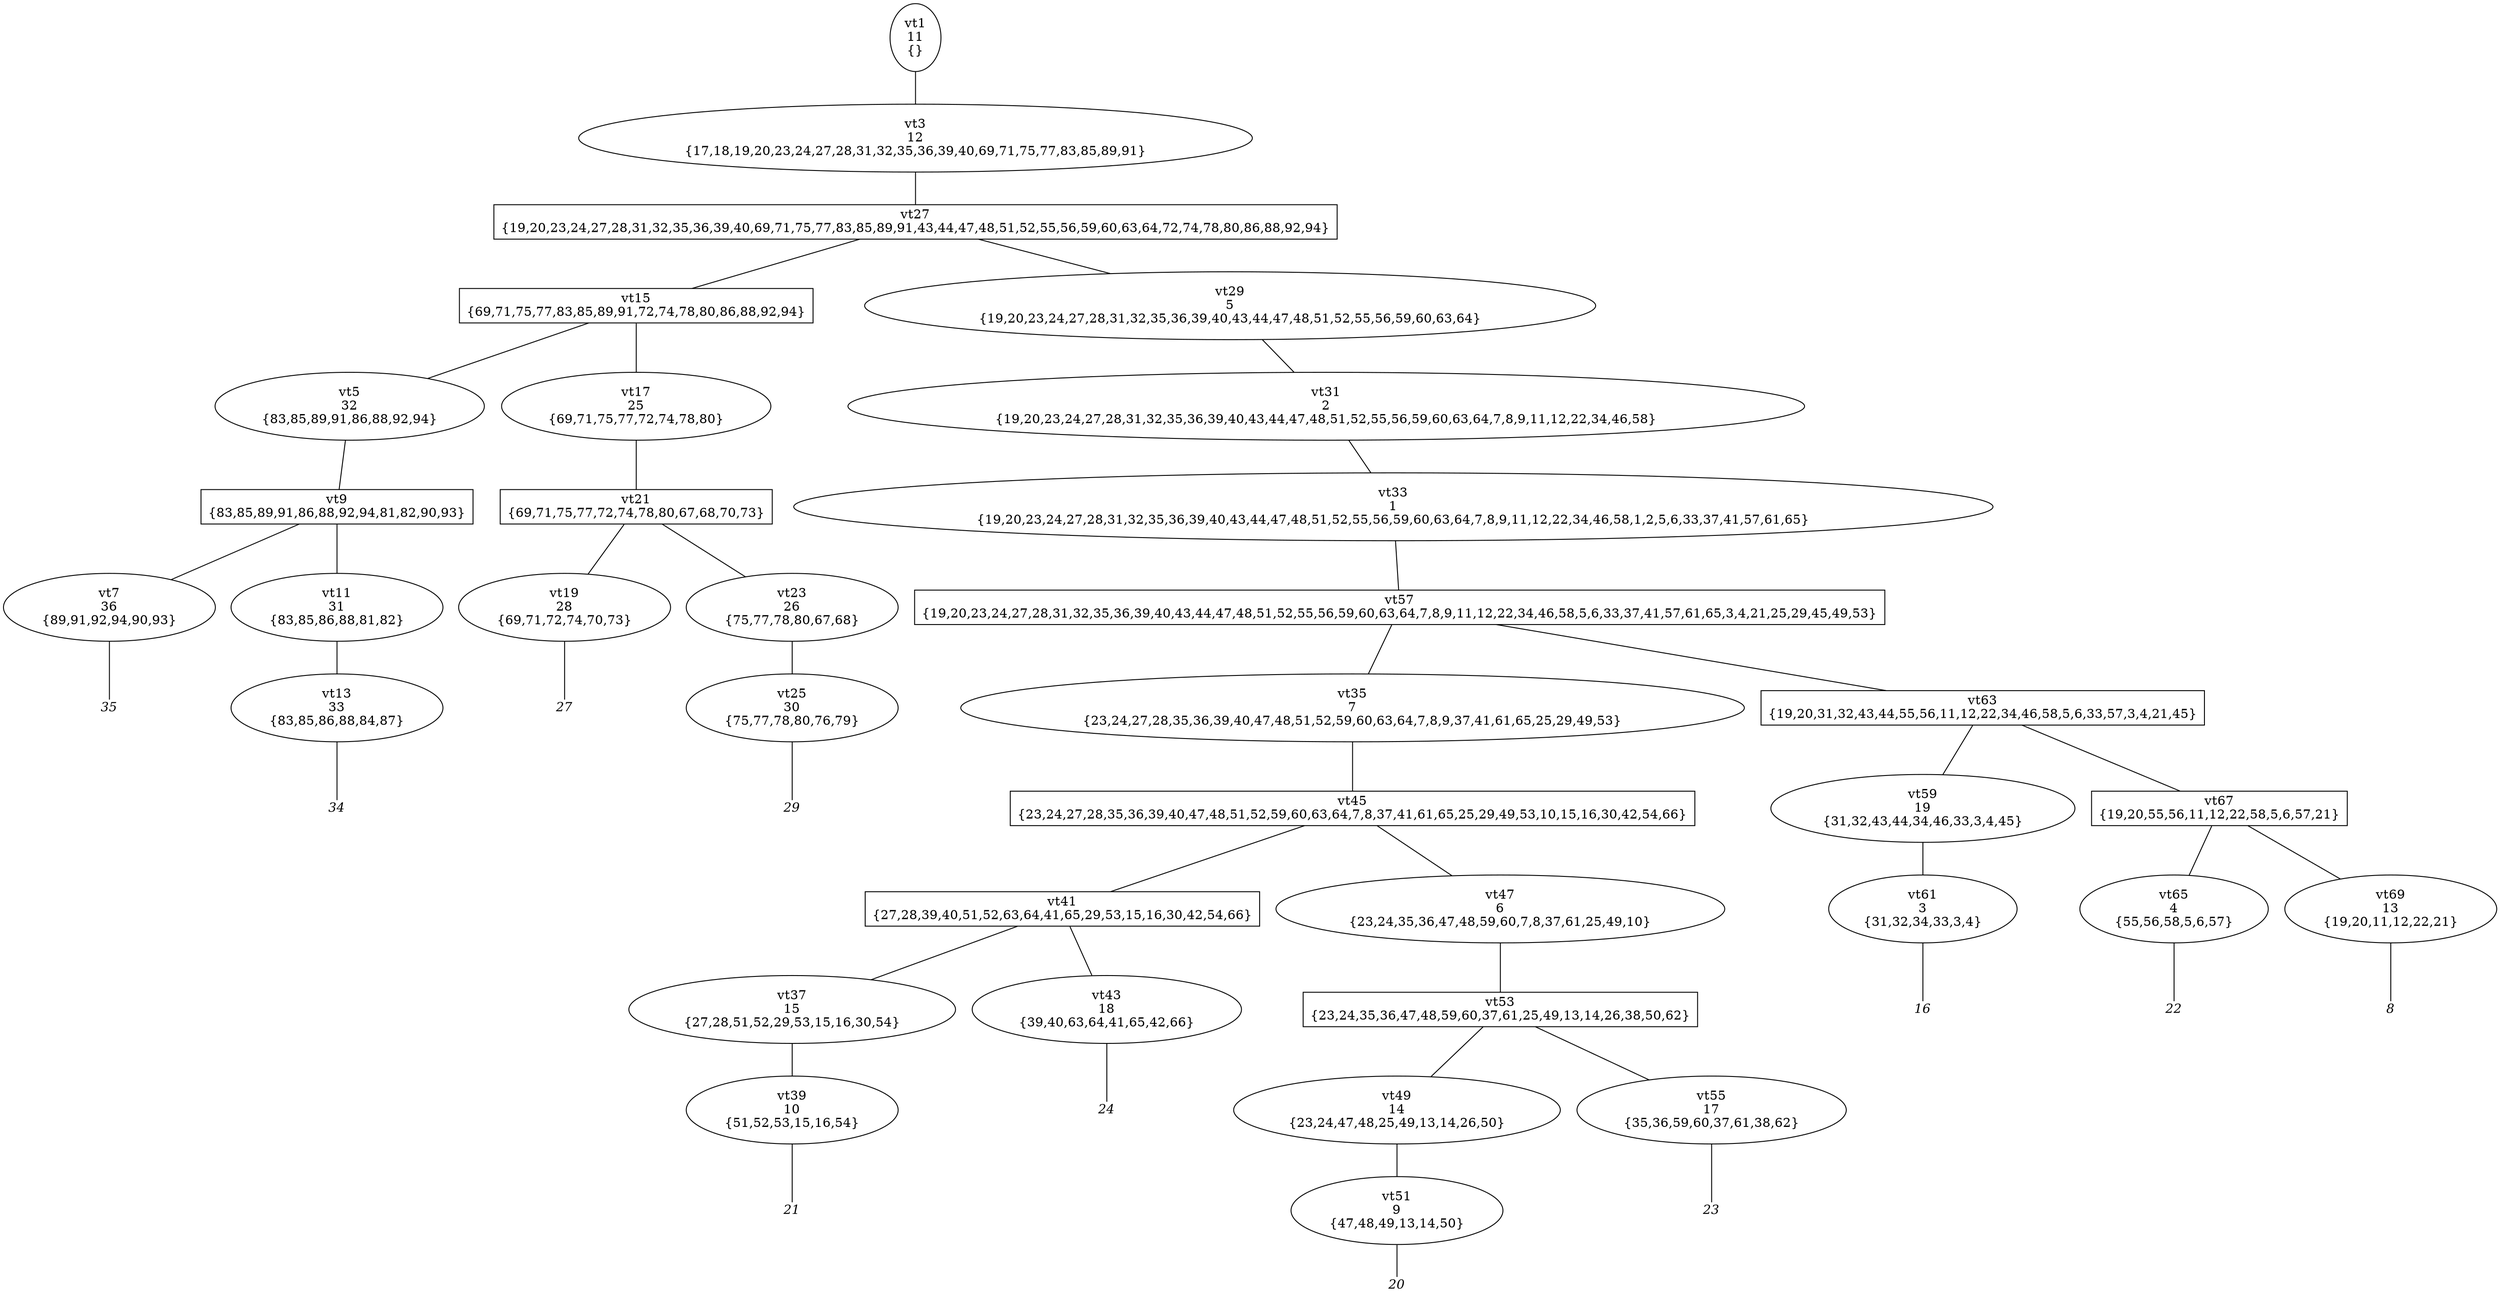 
digraph vtree {

overlap=false

n1 [label="vt1
11
{}",shape="ellipse"]; 
n3 [label="vt3
12
{17,18,19,20,23,24,27,28,31,32,35,36,39,40,69,71,75,77,83,85,89,91}",shape="ellipse"]; 
n27 [label="vt27
{19,20,23,24,27,28,31,32,35,36,39,40,69,71,75,77,83,85,89,91,43,44,47,48,51,52,55,56,59,60,63,64,72,74,78,80,86,88,92,94}",shape="box"]; 
n15 [label="vt15
{69,71,75,77,83,85,89,91,72,74,78,80,86,88,92,94}",shape="box"]; 
n5 [label="vt5
32
{83,85,89,91,86,88,92,94}",shape="ellipse"]; 
n9 [label="vt9
{83,85,89,91,86,88,92,94,81,82,90,93}",shape="box"]; 
n7 [label="vt7
36
{89,91,92,94,90,93}",shape="ellipse"]; 
n8 [label="35",fontname="Times-Italic",fontsize=14,shape=plaintext,fixedsize=true,width=.25,height=.25]; 
n11 [label="vt11
31
{83,85,86,88,81,82}",shape="ellipse"]; 
n13 [label="vt13
33
{83,85,86,88,84,87}",shape="ellipse"]; 
n14 [label="34",fontname="Times-Italic",fontsize=14,shape=plaintext,fixedsize=true,width=.25,height=.25]; 
n17 [label="vt17
25
{69,71,75,77,72,74,78,80}",shape="ellipse"]; 
n21 [label="vt21
{69,71,75,77,72,74,78,80,67,68,70,73}",shape="box"]; 
n19 [label="vt19
28
{69,71,72,74,70,73}",shape="ellipse"]; 
n20 [label="27",fontname="Times-Italic",fontsize=14,shape=plaintext,fixedsize=true,width=.25,height=.25]; 
n23 [label="vt23
26
{75,77,78,80,67,68}",shape="ellipse"]; 
n25 [label="vt25
30
{75,77,78,80,76,79}",shape="ellipse"]; 
n26 [label="29",fontname="Times-Italic",fontsize=14,shape=plaintext,fixedsize=true,width=.25,height=.25]; 
n29 [label="vt29
5
{19,20,23,24,27,28,31,32,35,36,39,40,43,44,47,48,51,52,55,56,59,60,63,64}",shape="ellipse"]; 
n31 [label="vt31
2
{19,20,23,24,27,28,31,32,35,36,39,40,43,44,47,48,51,52,55,56,59,60,63,64,7,8,9,11,12,22,34,46,58}",shape="ellipse"]; 
n33 [label="vt33
1
{19,20,23,24,27,28,31,32,35,36,39,40,43,44,47,48,51,52,55,56,59,60,63,64,7,8,9,11,12,22,34,46,58,1,2,5,6,33,37,41,57,61,65}",shape="ellipse"]; 
n57 [label="vt57
{19,20,23,24,27,28,31,32,35,36,39,40,43,44,47,48,51,52,55,56,59,60,63,64,7,8,9,11,12,22,34,46,58,5,6,33,37,41,57,61,65,3,4,21,25,29,45,49,53}",shape="box"]; 
n35 [label="vt35
7
{23,24,27,28,35,36,39,40,47,48,51,52,59,60,63,64,7,8,9,37,41,61,65,25,29,49,53}",shape="ellipse"]; 
n45 [label="vt45
{23,24,27,28,35,36,39,40,47,48,51,52,59,60,63,64,7,8,37,41,61,65,25,29,49,53,10,15,16,30,42,54,66}",shape="box"]; 
n41 [label="vt41
{27,28,39,40,51,52,63,64,41,65,29,53,15,16,30,42,54,66}",shape="box"]; 
n37 [label="vt37
15
{27,28,51,52,29,53,15,16,30,54}",shape="ellipse"]; 
n39 [label="vt39
10
{51,52,53,15,16,54}",shape="ellipse"]; 
n40 [label="21",fontname="Times-Italic",fontsize=14,shape=plaintext,fixedsize=true,width=.25,height=.25]; 
n43 [label="vt43
18
{39,40,63,64,41,65,42,66}",shape="ellipse"]; 
n44 [label="24",fontname="Times-Italic",fontsize=14,shape=plaintext,fixedsize=true,width=.25,height=.25]; 
n47 [label="vt47
6
{23,24,35,36,47,48,59,60,7,8,37,61,25,49,10}",shape="ellipse"]; 
n53 [label="vt53
{23,24,35,36,47,48,59,60,37,61,25,49,13,14,26,38,50,62}",shape="box"]; 
n49 [label="vt49
14
{23,24,47,48,25,49,13,14,26,50}",shape="ellipse"]; 
n51 [label="vt51
9
{47,48,49,13,14,50}",shape="ellipse"]; 
n52 [label="20",fontname="Times-Italic",fontsize=14,shape=plaintext,fixedsize=true,width=.25,height=.25]; 
n55 [label="vt55
17
{35,36,59,60,37,61,38,62}",shape="ellipse"]; 
n56 [label="23",fontname="Times-Italic",fontsize=14,shape=plaintext,fixedsize=true,width=.25,height=.25]; 
n63 [label="vt63
{19,20,31,32,43,44,55,56,11,12,22,34,46,58,5,6,33,57,3,4,21,45}",shape="box"]; 
n59 [label="vt59
19
{31,32,43,44,34,46,33,3,4,45}",shape="ellipse"]; 
n61 [label="vt61
3
{31,32,34,33,3,4}",shape="ellipse"]; 
n62 [label="16",fontname="Times-Italic",fontsize=14,shape=plaintext,fixedsize=true,width=.25,height=.25]; 
n67 [label="vt67
{19,20,55,56,11,12,22,58,5,6,57,21}",shape="box"]; 
n65 [label="vt65
4
{55,56,58,5,6,57}",shape="ellipse"]; 
n66 [label="22",fontname="Times-Italic",fontsize=14,shape=plaintext,fixedsize=true,width=.25,height=.25]; 
n69 [label="vt69
13
{19,20,11,12,22,21}",shape="ellipse"]; 
n70 [label="8",fontname="Times-Italic",fontsize=14,shape=plaintext,fixedsize=true,width=.25,height=.25]; 
n1->n3 [arrowhead=none];
n3->n27 [arrowhead=none];
n27->n15 [arrowhead=none];
n15->n5 [arrowhead=none];
n5->n9 [arrowhead=none];
n9->n7 [arrowhead=none];
n7->n8 [arrowhead=none];
n9->n11 [arrowhead=none];
n11->n13 [arrowhead=none];
n13->n14 [arrowhead=none];
n15->n17 [arrowhead=none];
n17->n21 [arrowhead=none];
n21->n19 [arrowhead=none];
n19->n20 [arrowhead=none];
n21->n23 [arrowhead=none];
n23->n25 [arrowhead=none];
n25->n26 [arrowhead=none];
n27->n29 [arrowhead=none];
n29->n31 [arrowhead=none];
n31->n33 [arrowhead=none];
n33->n57 [arrowhead=none];
n57->n35 [arrowhead=none];
n35->n45 [arrowhead=none];
n45->n41 [arrowhead=none];
n41->n37 [arrowhead=none];
n37->n39 [arrowhead=none];
n39->n40 [arrowhead=none];
n41->n43 [arrowhead=none];
n43->n44 [arrowhead=none];
n45->n47 [arrowhead=none];
n47->n53 [arrowhead=none];
n53->n49 [arrowhead=none];
n49->n51 [arrowhead=none];
n51->n52 [arrowhead=none];
n53->n55 [arrowhead=none];
n55->n56 [arrowhead=none];
n57->n63 [arrowhead=none];
n63->n59 [arrowhead=none];
n59->n61 [arrowhead=none];
n61->n62 [arrowhead=none];
n63->n67 [arrowhead=none];
n67->n65 [arrowhead=none];
n65->n66 [arrowhead=none];
n67->n69 [arrowhead=none];
n69->n70 [arrowhead=none];


}